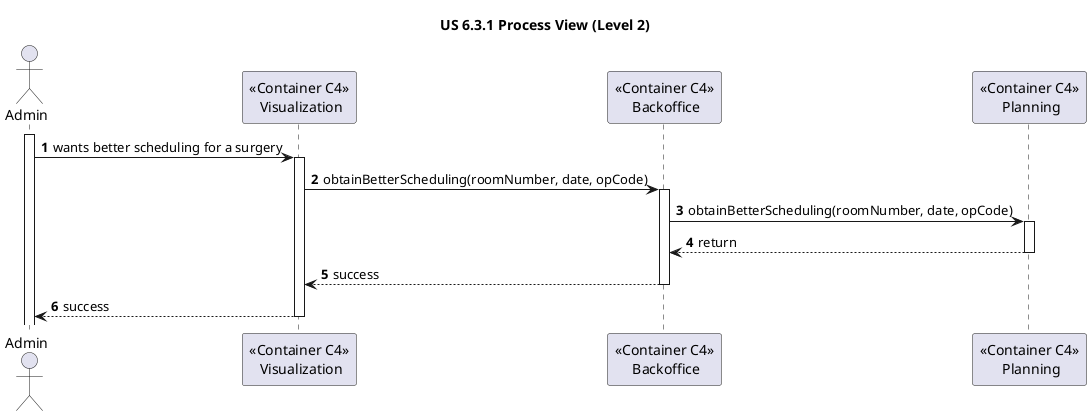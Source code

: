 @startuml
'https://plantuml.com/sequence-diagram

title "US 6.3.1 Process View (Level 2)"

autonumber

actor Admin
participant "<<Container C4>>\n Visualization" as VISU
participant "<<Container C4>>\n Backoffice" as BACK
participant "<<Container C4>>\n Planning" as PLAN

activate Admin
Admin -> VISU : wants better scheduling for a surgery
activate VISU
VISU -> BACK : obtainBetterScheduling(roomNumber, date, opCode)
activate BACK
BACK -> PLAN : obtainBetterScheduling(roomNumber, date, opCode)
activate PLAN
PLAN --> BACK : return
deactivate PLAN
BACK --> VISU : success
deactivate BACK
VISU --> Admin : success
deactivate VISU

@enduml